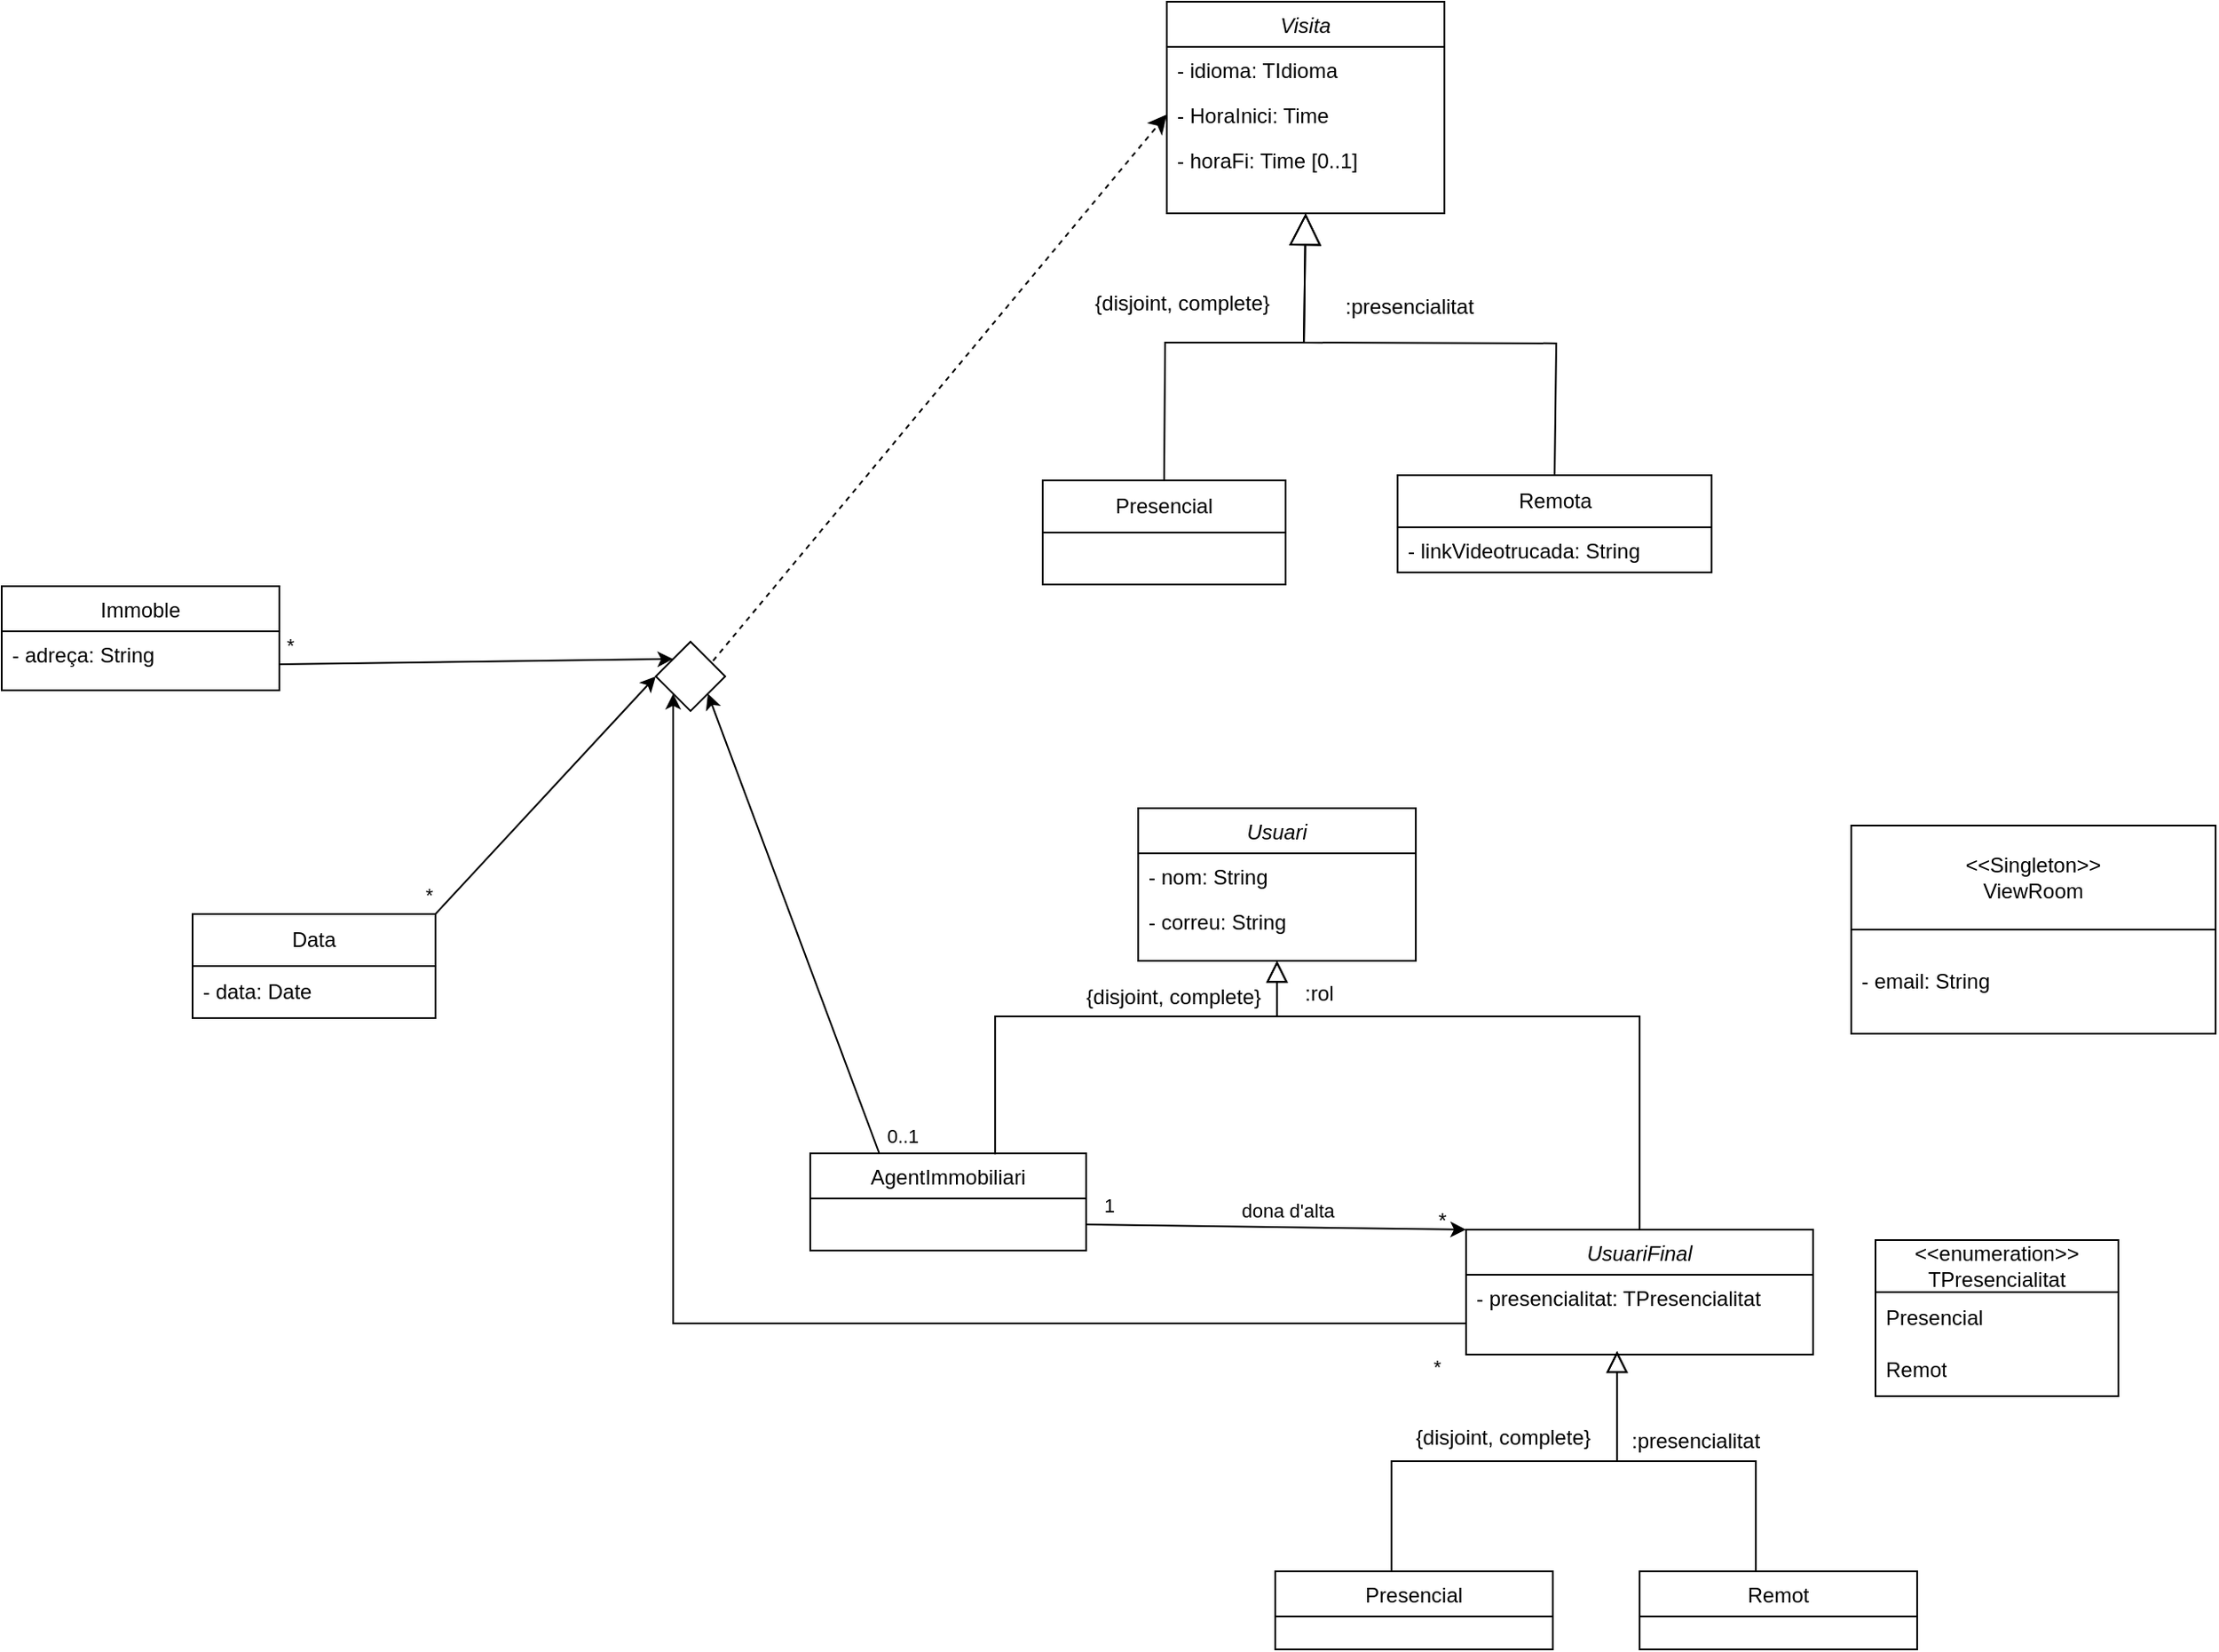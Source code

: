 <mxfile version="25.0.3">
  <diagram name="Pàgina-1" id="J5MT5u0cnqmtdoeKDXBp">
    <mxGraphModel grid="1" page="1" gridSize="10" guides="1" tooltips="1" connect="1" arrows="1" fold="1" pageScale="1" pageWidth="827" pageHeight="1169" math="0" shadow="0">
      <root>
        <mxCell id="0" />
        <mxCell id="1" parent="0" />
        <mxCell id="079Z74Tria0qR5ptIzmV-2" value="Visita" style="swimlane;fontStyle=2;align=center;verticalAlign=top;childLayout=stackLayout;horizontal=1;startSize=26;horizontalStack=0;resizeParent=1;resizeLast=0;collapsible=1;marginBottom=0;rounded=0;shadow=0;strokeWidth=1;" vertex="1" parent="1">
          <mxGeometry x="581.55" y="330.0" width="160" height="122" as="geometry">
            <mxRectangle x="230" y="140" width="160" height="26" as="alternateBounds" />
          </mxGeometry>
        </mxCell>
        <mxCell id="079Z74Tria0qR5ptIzmV-3" value="- idioma: TIdioma" style="text;align=left;verticalAlign=top;spacingLeft=4;spacingRight=4;overflow=hidden;rotatable=0;points=[[0,0.5],[1,0.5]];portConstraint=eastwest;rounded=0;shadow=0;html=0;" vertex="1" parent="079Z74Tria0qR5ptIzmV-2">
          <mxGeometry y="26" width="160" height="26" as="geometry" />
        </mxCell>
        <mxCell id="079Z74Tria0qR5ptIzmV-4" value="- HoraInici: Time" style="text;align=left;verticalAlign=top;spacingLeft=4;spacingRight=4;overflow=hidden;rotatable=0;points=[[0,0.5],[1,0.5]];portConstraint=eastwest;rounded=0;shadow=0;html=0;" vertex="1" parent="079Z74Tria0qR5ptIzmV-2">
          <mxGeometry y="52" width="160" height="26" as="geometry" />
        </mxCell>
        <mxCell id="079Z74Tria0qR5ptIzmV-5" value="- horaFi: Time [0..1]" style="text;align=left;verticalAlign=top;spacingLeft=4;spacingRight=4;overflow=hidden;rotatable=0;points=[[0,0.5],[1,0.5]];portConstraint=eastwest;rounded=0;shadow=0;html=0;" vertex="1" parent="079Z74Tria0qR5ptIzmV-2">
          <mxGeometry y="78" width="160" height="26" as="geometry" />
        </mxCell>
        <mxCell id="079Z74Tria0qR5ptIzmV-7" value="Presencial" style="swimlane;fontStyle=0;childLayout=stackLayout;horizontal=1;startSize=30;horizontalStack=0;resizeParent=1;resizeParentMax=0;resizeLast=0;collapsible=1;marginBottom=0;whiteSpace=wrap;html=1;" vertex="1" parent="1">
          <mxGeometry x="510" y="605.96" width="140" height="60" as="geometry" />
        </mxCell>
        <mxCell id="079Z74Tria0qR5ptIzmV-8" value="&lt;div&gt;&lt;br&gt;&lt;/div&gt;&lt;div&gt;&lt;br&gt;&lt;/div&gt;" style="text;strokeColor=none;fillColor=none;align=left;verticalAlign=middle;spacingLeft=4;spacingRight=4;overflow=hidden;points=[[0,0.5],[1,0.5]];portConstraint=eastwest;rotatable=0;whiteSpace=wrap;html=1;" vertex="1" parent="079Z74Tria0qR5ptIzmV-7">
          <mxGeometry y="30" width="140" height="30" as="geometry" />
        </mxCell>
        <mxCell id="079Z74Tria0qR5ptIzmV-9" value="Remota" style="swimlane;fontStyle=0;childLayout=stackLayout;horizontal=1;startSize=30;horizontalStack=0;resizeParent=1;resizeParentMax=0;resizeLast=0;collapsible=1;marginBottom=0;whiteSpace=wrap;html=1;" vertex="1" parent="1">
          <mxGeometry x="714.55" y="602.96" width="181" height="56" as="geometry" />
        </mxCell>
        <mxCell id="079Z74Tria0qR5ptIzmV-10" value="- linkVideotrucada: String" style="text;align=left;verticalAlign=top;spacingLeft=4;spacingRight=4;overflow=hidden;rotatable=0;points=[[0,0.5],[1,0.5]];portConstraint=eastwest;rounded=0;shadow=0;html=0;" vertex="1" parent="079Z74Tria0qR5ptIzmV-9">
          <mxGeometry y="30" width="181" height="26" as="geometry" />
        </mxCell>
        <mxCell id="079Z74Tria0qR5ptIzmV-12" value=":presencialitat" style="text;html=1;align=center;verticalAlign=middle;resizable=0;points=[];autosize=1;strokeColor=none;fillColor=none;" vertex="1" parent="1">
          <mxGeometry x="670.55" y="490.62" width="100" height="30" as="geometry" />
        </mxCell>
        <mxCell id="079Z74Tria0qR5ptIzmV-15" value="" style="endArrow=block;endSize=16;endFill=0;html=1;rounded=0;entryX=0.5;entryY=1;entryDx=0;entryDy=0;exitX=0.5;exitY=0;exitDx=0;exitDy=0;" edge="1" parent="1" source="079Z74Tria0qR5ptIzmV-7" target="079Z74Tria0qR5ptIzmV-2">
          <mxGeometry width="160" relative="1" as="geometry">
            <mxPoint x="580.55" y="596.53" as="sourcePoint" />
            <mxPoint x="681.55" y="446.57" as="targetPoint" />
            <Array as="points">
              <mxPoint x="580.55" y="526.53" />
              <mxPoint x="660.55" y="526.53" />
            </Array>
          </mxGeometry>
        </mxCell>
        <mxCell id="079Z74Tria0qR5ptIzmV-16" value="" style="endArrow=block;endSize=16;endFill=0;html=1;rounded=0;exitX=0.5;exitY=0;exitDx=0;exitDy=0;entryX=0.5;entryY=1;entryDx=0;entryDy=0;" edge="1" parent="1" source="079Z74Tria0qR5ptIzmV-9" target="079Z74Tria0qR5ptIzmV-2">
          <mxGeometry width="160" relative="1" as="geometry">
            <mxPoint x="856" y="586.96" as="sourcePoint" />
            <mxPoint x="660.55" y="426.57" as="targetPoint" />
            <Array as="points">
              <mxPoint x="806" y="526.96" />
              <mxPoint x="660.55" y="526.53" />
            </Array>
          </mxGeometry>
        </mxCell>
        <mxCell id="079Z74Tria0qR5ptIzmV-17" value="{disjoint, complete}" style="text;html=1;align=center;verticalAlign=middle;resizable=0;points=[];autosize=1;strokeColor=none;fillColor=none;" vertex="1" parent="1">
          <mxGeometry x="530" y="488.73" width="120" height="30" as="geometry" />
        </mxCell>
        <mxCell id="079Z74Tria0qR5ptIzmV-20" value="" style="rhombus;whiteSpace=wrap;html=1;verticalAlign=top;fontStyle=2;startSize=26;rounded=0;shadow=0;strokeWidth=1;" vertex="1" parent="1">
          <mxGeometry x="287" y="698.97" width="40" height="40" as="geometry" />
        </mxCell>
        <mxCell id="079Z74Tria0qR5ptIzmV-22" value="Data" style="swimlane;fontStyle=0;childLayout=stackLayout;horizontal=1;startSize=30;horizontalStack=0;resizeParent=1;resizeParentMax=0;resizeLast=0;collapsible=1;marginBottom=0;whiteSpace=wrap;html=1;" vertex="1" parent="1">
          <mxGeometry x="20" y="856" width="140" height="60" as="geometry" />
        </mxCell>
        <mxCell id="079Z74Tria0qR5ptIzmV-23" value="- data: Date" style="text;strokeColor=none;fillColor=none;align=left;verticalAlign=middle;spacingLeft=4;spacingRight=4;overflow=hidden;points=[[0,0.5],[1,0.5]];portConstraint=eastwest;rotatable=0;whiteSpace=wrap;html=1;" vertex="1" parent="079Z74Tria0qR5ptIzmV-22">
          <mxGeometry y="30" width="140" height="30" as="geometry" />
        </mxCell>
        <mxCell id="079Z74Tria0qR5ptIzmV-24" style="rounded=0;orthogonalLoop=1;jettySize=auto;html=1;exitX=1;exitY=0;exitDx=0;exitDy=0;entryX=0;entryY=0.5;entryDx=0;entryDy=0;" edge="1" parent="1" source="079Z74Tria0qR5ptIzmV-22" target="079Z74Tria0qR5ptIzmV-20">
          <mxGeometry relative="1" as="geometry" />
        </mxCell>
        <mxCell id="079Z74Tria0qR5ptIzmV-25" value="*" style="edgeLabel;html=1;align=center;verticalAlign=middle;resizable=0;points=[];" connectable="0" vertex="1" parent="079Z74Tria0qR5ptIzmV-24">
          <mxGeometry x="-0.76" y="3" relative="1" as="geometry">
            <mxPoint x="-17" y="7" as="offset" />
          </mxGeometry>
        </mxCell>
        <mxCell id="079Z74Tria0qR5ptIzmV-26" style="edgeStyle=none;curved=1;rounded=0;orthogonalLoop=1;jettySize=auto;html=1;entryX=0;entryY=0.5;entryDx=0;entryDy=0;fontSize=12;startSize=8;endSize=8;dashed=1;" edge="1" parent="1" target="079Z74Tria0qR5ptIzmV-4">
          <mxGeometry relative="1" as="geometry">
            <mxPoint x="320" y="710" as="sourcePoint" />
            <mxPoint x="772" y="640" as="targetPoint" />
          </mxGeometry>
        </mxCell>
        <mxCell id="079Z74Tria0qR5ptIzmV-52" style="rounded=0;orthogonalLoop=1;jettySize=auto;html=1;exitX=1;exitY=0.75;exitDx=0;exitDy=0;entryX=0;entryY=0;entryDx=0;entryDy=0;" edge="1" parent="1" source="079Z74Tria0qR5ptIzmV-29" target="079Z74Tria0qR5ptIzmV-20">
          <mxGeometry relative="1" as="geometry" />
        </mxCell>
        <mxCell id="079Z74Tria0qR5ptIzmV-53" value="*" style="edgeLabel;html=1;align=center;verticalAlign=middle;resizable=0;points=[];" connectable="0" vertex="1" parent="079Z74Tria0qR5ptIzmV-52">
          <mxGeometry x="-0.607" y="2" relative="1" as="geometry">
            <mxPoint x="-39" y="-9" as="offset" />
          </mxGeometry>
        </mxCell>
        <mxCell id="079Z74Tria0qR5ptIzmV-29" value="Immoble" style="swimlane;fontStyle=0;align=center;verticalAlign=top;childLayout=stackLayout;horizontal=1;startSize=26;horizontalStack=0;resizeParent=1;resizeLast=0;collapsible=1;marginBottom=0;rounded=0;shadow=0;strokeWidth=1;" vertex="1" parent="1">
          <mxGeometry x="-90" y="666.96" width="160" height="60" as="geometry">
            <mxRectangle x="230" y="140" width="160" height="26" as="alternateBounds" />
          </mxGeometry>
        </mxCell>
        <mxCell id="079Z74Tria0qR5ptIzmV-30" value="- adreça: String" style="text;align=left;verticalAlign=top;spacingLeft=4;spacingRight=4;overflow=hidden;rotatable=0;points=[[0,0.5],[1,0.5]];portConstraint=eastwest;rounded=0;shadow=0;html=0;" vertex="1" parent="079Z74Tria0qR5ptIzmV-29">
          <mxGeometry y="26" width="160" height="26" as="geometry" />
        </mxCell>
        <mxCell id="079Z74Tria0qR5ptIzmV-92" style="edgeStyle=orthogonalEdgeStyle;rounded=0;orthogonalLoop=1;jettySize=auto;html=1;exitX=0;exitY=0.75;exitDx=0;exitDy=0;entryX=0;entryY=1;entryDx=0;entryDy=0;" edge="1" parent="1" source="079Z74Tria0qR5ptIzmV-56" target="079Z74Tria0qR5ptIzmV-20">
          <mxGeometry relative="1" as="geometry" />
        </mxCell>
        <mxCell id="079Z74Tria0qR5ptIzmV-56" value="UsuariFinal" style="swimlane;fontStyle=2;align=center;verticalAlign=top;childLayout=stackLayout;horizontal=1;startSize=26;horizontalStack=0;resizeParent=1;resizeLast=0;collapsible=1;marginBottom=0;rounded=0;shadow=0;strokeWidth=1;" vertex="1" parent="1">
          <mxGeometry x="754.05" y="1038" width="200" height="72" as="geometry">
            <mxRectangle x="230" y="140" width="160" height="26" as="alternateBounds" />
          </mxGeometry>
        </mxCell>
        <mxCell id="079Z74Tria0qR5ptIzmV-58" value="- presencialitat: TPresencialitat" style="text;align=left;verticalAlign=top;spacingLeft=4;spacingRight=4;overflow=hidden;rotatable=0;points=[[0,0.5],[1,0.5]];portConstraint=eastwest;rounded=0;shadow=0;html=0;" vertex="1" parent="079Z74Tria0qR5ptIzmV-56">
          <mxGeometry y="26" width="200" height="26" as="geometry" />
        </mxCell>
        <mxCell id="079Z74Tria0qR5ptIzmV-60" value="Presencial" style="swimlane;fontStyle=0;align=center;verticalAlign=top;childLayout=stackLayout;horizontal=1;startSize=26;horizontalStack=0;resizeParent=1;resizeLast=0;collapsible=1;marginBottom=0;rounded=0;shadow=0;strokeWidth=1;" vertex="1" parent="1">
          <mxGeometry x="644.05" y="1235" width="160" height="45" as="geometry">
            <mxRectangle x="130" y="380" width="160" height="26" as="alternateBounds" />
          </mxGeometry>
        </mxCell>
        <mxCell id="079Z74Tria0qR5ptIzmV-62" value="" style="endArrow=block;endSize=10;endFill=0;shadow=0;strokeWidth=1;rounded=0;curved=0;edgeStyle=elbowEdgeStyle;elbow=vertical;" edge="1" parent="1">
          <mxGeometry width="160" relative="1" as="geometry">
            <mxPoint x="711.05" y="1235" as="sourcePoint" />
            <mxPoint x="841.05" y="1108" as="targetPoint" />
          </mxGeometry>
        </mxCell>
        <mxCell id="079Z74Tria0qR5ptIzmV-63" value="Remot" style="swimlane;fontStyle=0;align=center;verticalAlign=top;childLayout=stackLayout;horizontal=1;startSize=26;horizontalStack=0;resizeParent=1;resizeLast=0;collapsible=1;marginBottom=0;rounded=0;shadow=0;strokeWidth=1;" vertex="1" parent="1">
          <mxGeometry x="854.05" y="1235" width="160" height="45" as="geometry">
            <mxRectangle x="340" y="380" width="170" height="26" as="alternateBounds" />
          </mxGeometry>
        </mxCell>
        <mxCell id="079Z74Tria0qR5ptIzmV-65" value="" style="endArrow=block;endSize=10;endFill=0;shadow=0;strokeWidth=1;rounded=0;curved=0;edgeStyle=elbowEdgeStyle;elbow=vertical;" edge="1" parent="1">
          <mxGeometry width="160" relative="1" as="geometry">
            <mxPoint x="921.05" y="1235" as="sourcePoint" />
            <mxPoint x="841.05" y="1108" as="targetPoint" />
          </mxGeometry>
        </mxCell>
        <mxCell id="079Z74Tria0qR5ptIzmV-91" style="rounded=0;orthogonalLoop=1;jettySize=auto;html=1;exitX=0.25;exitY=0;exitDx=0;exitDy=0;entryX=1;entryY=1;entryDx=0;entryDy=0;" edge="1" parent="1" source="079Z74Tria0qR5ptIzmV-70" target="079Z74Tria0qR5ptIzmV-20">
          <mxGeometry relative="1" as="geometry" />
        </mxCell>
        <mxCell id="079Z74Tria0qR5ptIzmV-96" value="0..1" style="edgeLabel;html=1;align=center;verticalAlign=middle;resizable=0;points=[];" connectable="0" vertex="1" parent="079Z74Tria0qR5ptIzmV-91">
          <mxGeometry x="-0.923" relative="1" as="geometry">
            <mxPoint x="17" as="offset" />
          </mxGeometry>
        </mxCell>
        <mxCell id="079Z74Tria0qR5ptIzmV-70" value="AgentImmobiliari" style="swimlane;fontStyle=0;align=center;verticalAlign=top;childLayout=stackLayout;horizontal=1;startSize=26;horizontalStack=0;resizeParent=1;resizeLast=0;collapsible=1;marginBottom=0;rounded=0;shadow=0;strokeWidth=1;" vertex="1" parent="1">
          <mxGeometry x="376.05" y="994" width="159" height="56" as="geometry">
            <mxRectangle x="230" y="140" width="160" height="26" as="alternateBounds" />
          </mxGeometry>
        </mxCell>
        <mxCell id="079Z74Tria0qR5ptIzmV-73" value="&#xa;" style="text;align=left;verticalAlign=top;spacingLeft=4;spacingRight=4;overflow=hidden;rotatable=0;points=[[0,0.5],[1,0.5]];portConstraint=eastwest;" vertex="1" parent="079Z74Tria0qR5ptIzmV-70">
          <mxGeometry y="26" width="159" height="30" as="geometry" />
        </mxCell>
        <mxCell id="079Z74Tria0qR5ptIzmV-74" value="Usuari" style="swimlane;fontStyle=2;align=center;verticalAlign=top;childLayout=stackLayout;horizontal=1;startSize=26;horizontalStack=0;resizeParent=1;resizeLast=0;collapsible=1;marginBottom=0;rounded=0;shadow=0;strokeWidth=1;" vertex="1" parent="1">
          <mxGeometry x="565.05" y="795" width="160" height="88" as="geometry">
            <mxRectangle x="230" y="140" width="160" height="26" as="alternateBounds" />
          </mxGeometry>
        </mxCell>
        <mxCell id="079Z74Tria0qR5ptIzmV-75" value="- nom: String&#xa;" style="text;align=left;verticalAlign=top;spacingLeft=4;spacingRight=4;overflow=hidden;rotatable=0;points=[[0,0.5],[1,0.5]];portConstraint=eastwest;rounded=0;shadow=0;html=0;" vertex="1" parent="079Z74Tria0qR5ptIzmV-74">
          <mxGeometry y="26" width="160" height="26" as="geometry" />
        </mxCell>
        <mxCell id="079Z74Tria0qR5ptIzmV-76" value="- correu: String" style="text;align=left;verticalAlign=top;spacingLeft=4;spacingRight=4;overflow=hidden;rotatable=0;points=[[0,0.5],[1,0.5]];portConstraint=eastwest;rounded=0;shadow=0;html=0;" vertex="1" parent="079Z74Tria0qR5ptIzmV-74">
          <mxGeometry y="52" width="160" height="26" as="geometry" />
        </mxCell>
        <mxCell id="079Z74Tria0qR5ptIzmV-80" value="" style="endArrow=block;endSize=10;endFill=0;shadow=0;strokeWidth=1;rounded=0;curved=0;edgeStyle=elbowEdgeStyle;elbow=vertical;exitX=0.5;exitY=0;exitDx=0;exitDy=0;" edge="1" parent="1" source="079Z74Tria0qR5ptIzmV-56">
          <mxGeometry width="160" relative="1" as="geometry">
            <mxPoint x="754.05" y="985" as="sourcePoint" />
            <mxPoint x="645.05" y="883" as="targetPoint" />
            <Array as="points">
              <mxPoint x="725.05" y="915" />
            </Array>
          </mxGeometry>
        </mxCell>
        <mxCell id="079Z74Tria0qR5ptIzmV-81" value=":presencialitat" style="text;html=1;align=center;verticalAlign=middle;resizable=0;points=[];autosize=1;strokeColor=none;fillColor=none;" vertex="1" parent="1">
          <mxGeometry x="836.05" y="1145" width="100" height="30" as="geometry" />
        </mxCell>
        <mxCell id="079Z74Tria0qR5ptIzmV-82" value="*" style="edgeLabel;html=1;align=center;verticalAlign=middle;resizable=0;points=[];" connectable="0" vertex="1" parent="1">
          <mxGeometry x="737.127" y="1117" as="geometry" />
        </mxCell>
        <mxCell id="079Z74Tria0qR5ptIzmV-84" value="" style="endArrow=block;endSize=10;endFill=0;shadow=0;strokeWidth=1;rounded=0;curved=0;edgeStyle=elbowEdgeStyle;elbow=vertical;exitX=0.67;exitY=0.012;exitDx=0;exitDy=0;exitPerimeter=0;" edge="1" parent="1" source="079Z74Tria0qR5ptIzmV-70">
          <mxGeometry width="160" relative="1" as="geometry">
            <mxPoint x="824.05" y="955" as="sourcePoint" />
            <mxPoint x="645.05" y="883" as="targetPoint" />
            <Array as="points">
              <mxPoint x="515.05" y="915" />
            </Array>
          </mxGeometry>
        </mxCell>
        <mxCell id="079Z74Tria0qR5ptIzmV-85" value="" style="group" connectable="0" vertex="1" parent="1">
          <mxGeometry x="936.05" y="800" width="180" height="120" as="geometry" />
        </mxCell>
        <mxCell id="079Z74Tria0qR5ptIzmV-86" value="&lt;div&gt;&amp;lt;&amp;lt;Singleton&amp;gt;&amp;gt;&lt;/div&gt;ViewRoom" style="swimlane;fontStyle=0;childLayout=stackLayout;horizontal=1;startSize=60;horizontalStack=0;resizeParent=1;resizeParentMax=0;resizeLast=0;collapsible=1;marginBottom=0;whiteSpace=wrap;html=1;" vertex="1" parent="079Z74Tria0qR5ptIzmV-85">
          <mxGeometry x="40" y="5" width="210" height="120" as="geometry" />
        </mxCell>
        <mxCell id="079Z74Tria0qR5ptIzmV-87" value="- email: String" style="text;strokeColor=none;fillColor=none;align=left;verticalAlign=middle;spacingLeft=4;spacingRight=4;overflow=hidden;points=[[0,0.5],[1,0.5]];portConstraint=eastwest;rotatable=0;whiteSpace=wrap;html=1;" vertex="1" parent="079Z74Tria0qR5ptIzmV-86">
          <mxGeometry y="60" width="210" height="60" as="geometry" />
        </mxCell>
        <mxCell id="079Z74Tria0qR5ptIzmV-88" value=":rol" style="text;html=1;align=center;verticalAlign=middle;resizable=0;points=[];autosize=1;strokeColor=none;fillColor=none;" vertex="1" parent="1">
          <mxGeometry x="649.05" y="887" width="40" height="30" as="geometry" />
        </mxCell>
        <mxCell id="079Z74Tria0qR5ptIzmV-89" value="{disjoint, complete}" style="text;html=1;align=center;verticalAlign=middle;resizable=0;points=[];autosize=1;strokeColor=none;fillColor=none;" vertex="1" parent="1">
          <mxGeometry x="525.05" y="889" width="120" height="30" as="geometry" />
        </mxCell>
        <mxCell id="079Z74Tria0qR5ptIzmV-90" value="{disjoint, complete}" style="text;html=1;align=center;verticalAlign=middle;resizable=0;points=[];autosize=1;strokeColor=none;fillColor=none;" vertex="1" parent="1">
          <mxGeometry x="715.05" y="1143" width="120" height="30" as="geometry" />
        </mxCell>
        <mxCell id="079Z74Tria0qR5ptIzmV-93" value="&amp;lt;&amp;lt;enumeration&amp;gt;&amp;gt;&lt;div&gt;TPresencialitat&lt;/div&gt;" style="swimlane;fontStyle=0;childLayout=stackLayout;horizontal=1;startSize=30;horizontalStack=0;resizeParent=1;resizeParentMax=0;resizeLast=0;collapsible=1;marginBottom=0;whiteSpace=wrap;html=1;" vertex="1" parent="1">
          <mxGeometry x="990" y="1044" width="140" height="90" as="geometry" />
        </mxCell>
        <mxCell id="079Z74Tria0qR5ptIzmV-94" value="Presencial" style="text;strokeColor=none;fillColor=none;align=left;verticalAlign=middle;spacingLeft=4;spacingRight=4;overflow=hidden;points=[[0,0.5],[1,0.5]];portConstraint=eastwest;rotatable=0;whiteSpace=wrap;html=1;" vertex="1" parent="079Z74Tria0qR5ptIzmV-93">
          <mxGeometry y="30" width="140" height="30" as="geometry" />
        </mxCell>
        <mxCell id="079Z74Tria0qR5ptIzmV-95" value="Remot" style="text;strokeColor=none;fillColor=none;align=left;verticalAlign=middle;spacingLeft=4;spacingRight=4;overflow=hidden;points=[[0,0.5],[1,0.5]];portConstraint=eastwest;rotatable=0;whiteSpace=wrap;html=1;" vertex="1" parent="079Z74Tria0qR5ptIzmV-93">
          <mxGeometry y="60" width="140" height="30" as="geometry" />
        </mxCell>
        <mxCell id="hP3am8cP-20gM7sfRWqX-2" style="rounded=0;orthogonalLoop=1;jettySize=auto;html=1;exitX=1;exitY=0.5;exitDx=0;exitDy=0;entryX=0;entryY=0;entryDx=0;entryDy=0;" edge="1" parent="1" source="079Z74Tria0qR5ptIzmV-73" target="079Z74Tria0qR5ptIzmV-56">
          <mxGeometry relative="1" as="geometry" />
        </mxCell>
        <mxCell id="hP3am8cP-20gM7sfRWqX-3" value="dona d&#39;alta" style="edgeLabel;html=1;align=center;verticalAlign=middle;resizable=0;points=[];" connectable="0" vertex="1" parent="hP3am8cP-20gM7sfRWqX-2">
          <mxGeometry x="0.059" y="4" relative="1" as="geometry">
            <mxPoint y="-6" as="offset" />
          </mxGeometry>
        </mxCell>
        <mxCell id="hP3am8cP-20gM7sfRWqX-4" value="1" style="edgeLabel;html=1;align=center;verticalAlign=middle;resizable=0;points=[];" connectable="0" vertex="1" parent="hP3am8cP-20gM7sfRWqX-2">
          <mxGeometry x="-0.883" y="7" relative="1" as="geometry">
            <mxPoint y="-4" as="offset" />
          </mxGeometry>
        </mxCell>
        <mxCell id="hP3am8cP-20gM7sfRWqX-5" value="*" style="text;html=1;align=center;verticalAlign=middle;resizable=0;points=[];autosize=1;strokeColor=none;fillColor=none;" vertex="1" parent="1">
          <mxGeometry x="725" y="1018" width="30" height="30" as="geometry" />
        </mxCell>
      </root>
    </mxGraphModel>
  </diagram>
</mxfile>
